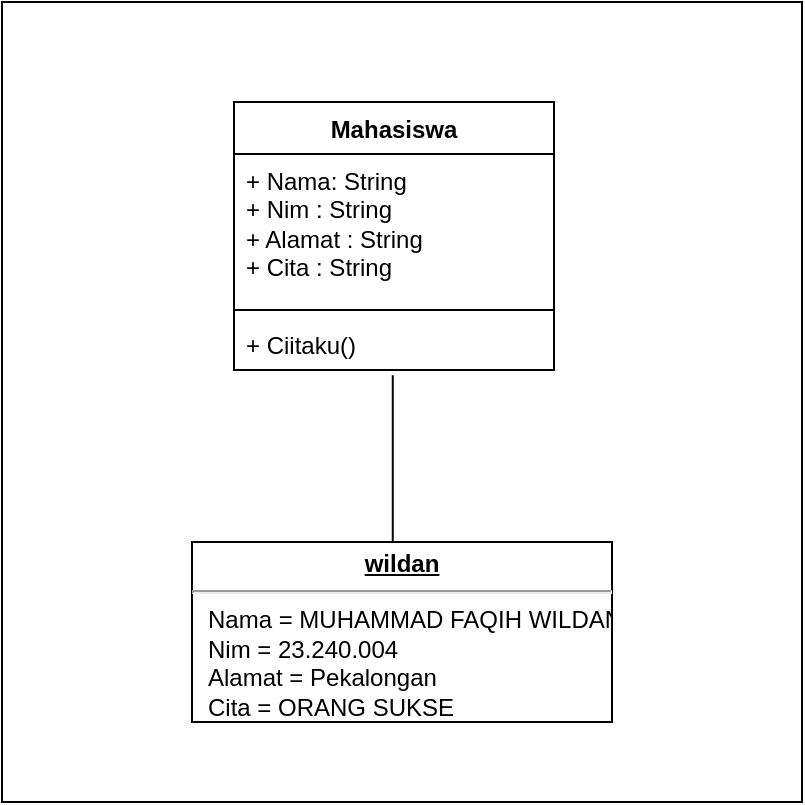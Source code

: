 <mxfile version="14.4.3" type="device"><diagram name="Page-1" id="kPIXyQyWRP2jZuLdSh2q"><mxGraphModel dx="1209" dy="706" grid="1" gridSize="10" guides="1" tooltips="1" connect="1" arrows="1" fold="1" page="1" pageScale="1" pageWidth="827" pageHeight="1169" math="0" shadow="0"><root><mxCell id="0"/><mxCell id="1" parent="0"/><mxCell id="NfxAalqbr5oqgTs7hR76-5" value="" style="rounded=0;whiteSpace=wrap;html=1;" parent="1" vertex="1"><mxGeometry x="214" y="240" width="400" height="400" as="geometry"/></mxCell><mxCell id="NfxAalqbr5oqgTs7hR76-1" value="Mahasiswa" style="swimlane;fontStyle=1;align=center;verticalAlign=top;childLayout=stackLayout;horizontal=1;startSize=26;horizontalStack=0;resizeParent=1;resizeParentMax=0;resizeLast=0;collapsible=1;marginBottom=0;whiteSpace=wrap;html=1;" parent="1" vertex="1"><mxGeometry x="330" y="290" width="160" height="134" as="geometry"/></mxCell><mxCell id="NfxAalqbr5oqgTs7hR76-2" value="+ Nama: String&lt;div&gt;+ Nim : String&lt;/div&gt;&lt;div&gt;+ Alamat : String&lt;/div&gt;&lt;div&gt;+ Cita : String&lt;/div&gt;" style="text;strokeColor=none;fillColor=none;align=left;verticalAlign=top;spacingLeft=4;spacingRight=4;overflow=hidden;rotatable=0;points=[[0,0.5],[1,0.5]];portConstraint=eastwest;whiteSpace=wrap;html=1;" parent="NfxAalqbr5oqgTs7hR76-1" vertex="1"><mxGeometry y="26" width="160" height="74" as="geometry"/></mxCell><mxCell id="NfxAalqbr5oqgTs7hR76-3" value="" style="line;strokeWidth=1;fillColor=none;align=left;verticalAlign=middle;spacingTop=-1;spacingLeft=3;spacingRight=3;rotatable=0;labelPosition=right;points=[];portConstraint=eastwest;strokeColor=inherit;" parent="NfxAalqbr5oqgTs7hR76-1" vertex="1"><mxGeometry y="100" width="160" height="8" as="geometry"/></mxCell><mxCell id="NfxAalqbr5oqgTs7hR76-4" value="+ Ciitaku()" style="text;strokeColor=none;fillColor=none;align=left;verticalAlign=top;spacingLeft=4;spacingRight=4;overflow=hidden;rotatable=0;points=[[0,0.5],[1,0.5]];portConstraint=eastwest;whiteSpace=wrap;html=1;" parent="NfxAalqbr5oqgTs7hR76-1" vertex="1"><mxGeometry y="108" width="160" height="26" as="geometry"/></mxCell><mxCell id="kG9Ab_5ZgDeullngoCHt-25" value="&lt;p style=&quot;margin: 0px ; margin-top: 4px ; text-align: center ; text-decoration: underline&quot;&gt;&lt;b&gt;wildan&lt;/b&gt;&lt;/p&gt;&lt;hr&gt;&lt;p style=&quot;margin: 0px ; margin-left: 8px&quot;&gt;Nama = MUHAMMAD FAQIH&amp;nbsp;&lt;span&gt;WILDAN&lt;/span&gt;&lt;/p&gt;&lt;p style=&quot;margin: 0px ; margin-left: 8px&quot;&gt;Nim = 23.240.004&lt;br&gt;Alamat = Pekalongan&lt;/p&gt;&lt;p style=&quot;margin: 0px ; margin-left: 8px&quot;&gt;Cita = ORANG SUKSE&lt;/p&gt;" style="verticalAlign=top;align=left;overflow=fill;fontSize=12;fontFamily=Helvetica;html=1;" vertex="1" parent="1"><mxGeometry x="309" y="510" width="210" height="90" as="geometry"/></mxCell><mxCell id="kG9Ab_5ZgDeullngoCHt-31" value="" style="endArrow=none;html=1;entryX=0.496;entryY=1.099;entryDx=0;entryDy=0;entryPerimeter=0;exitX=0.478;exitY=0;exitDx=0;exitDy=0;exitPerimeter=0;" edge="1" parent="1" source="kG9Ab_5ZgDeullngoCHt-25" target="NfxAalqbr5oqgTs7hR76-4"><mxGeometry width="50" height="50" relative="1" as="geometry"><mxPoint x="400" y="490" as="sourcePoint"/><mxPoint x="450" y="440" as="targetPoint"/></mxGeometry></mxCell></root></mxGraphModel></diagram></mxfile>